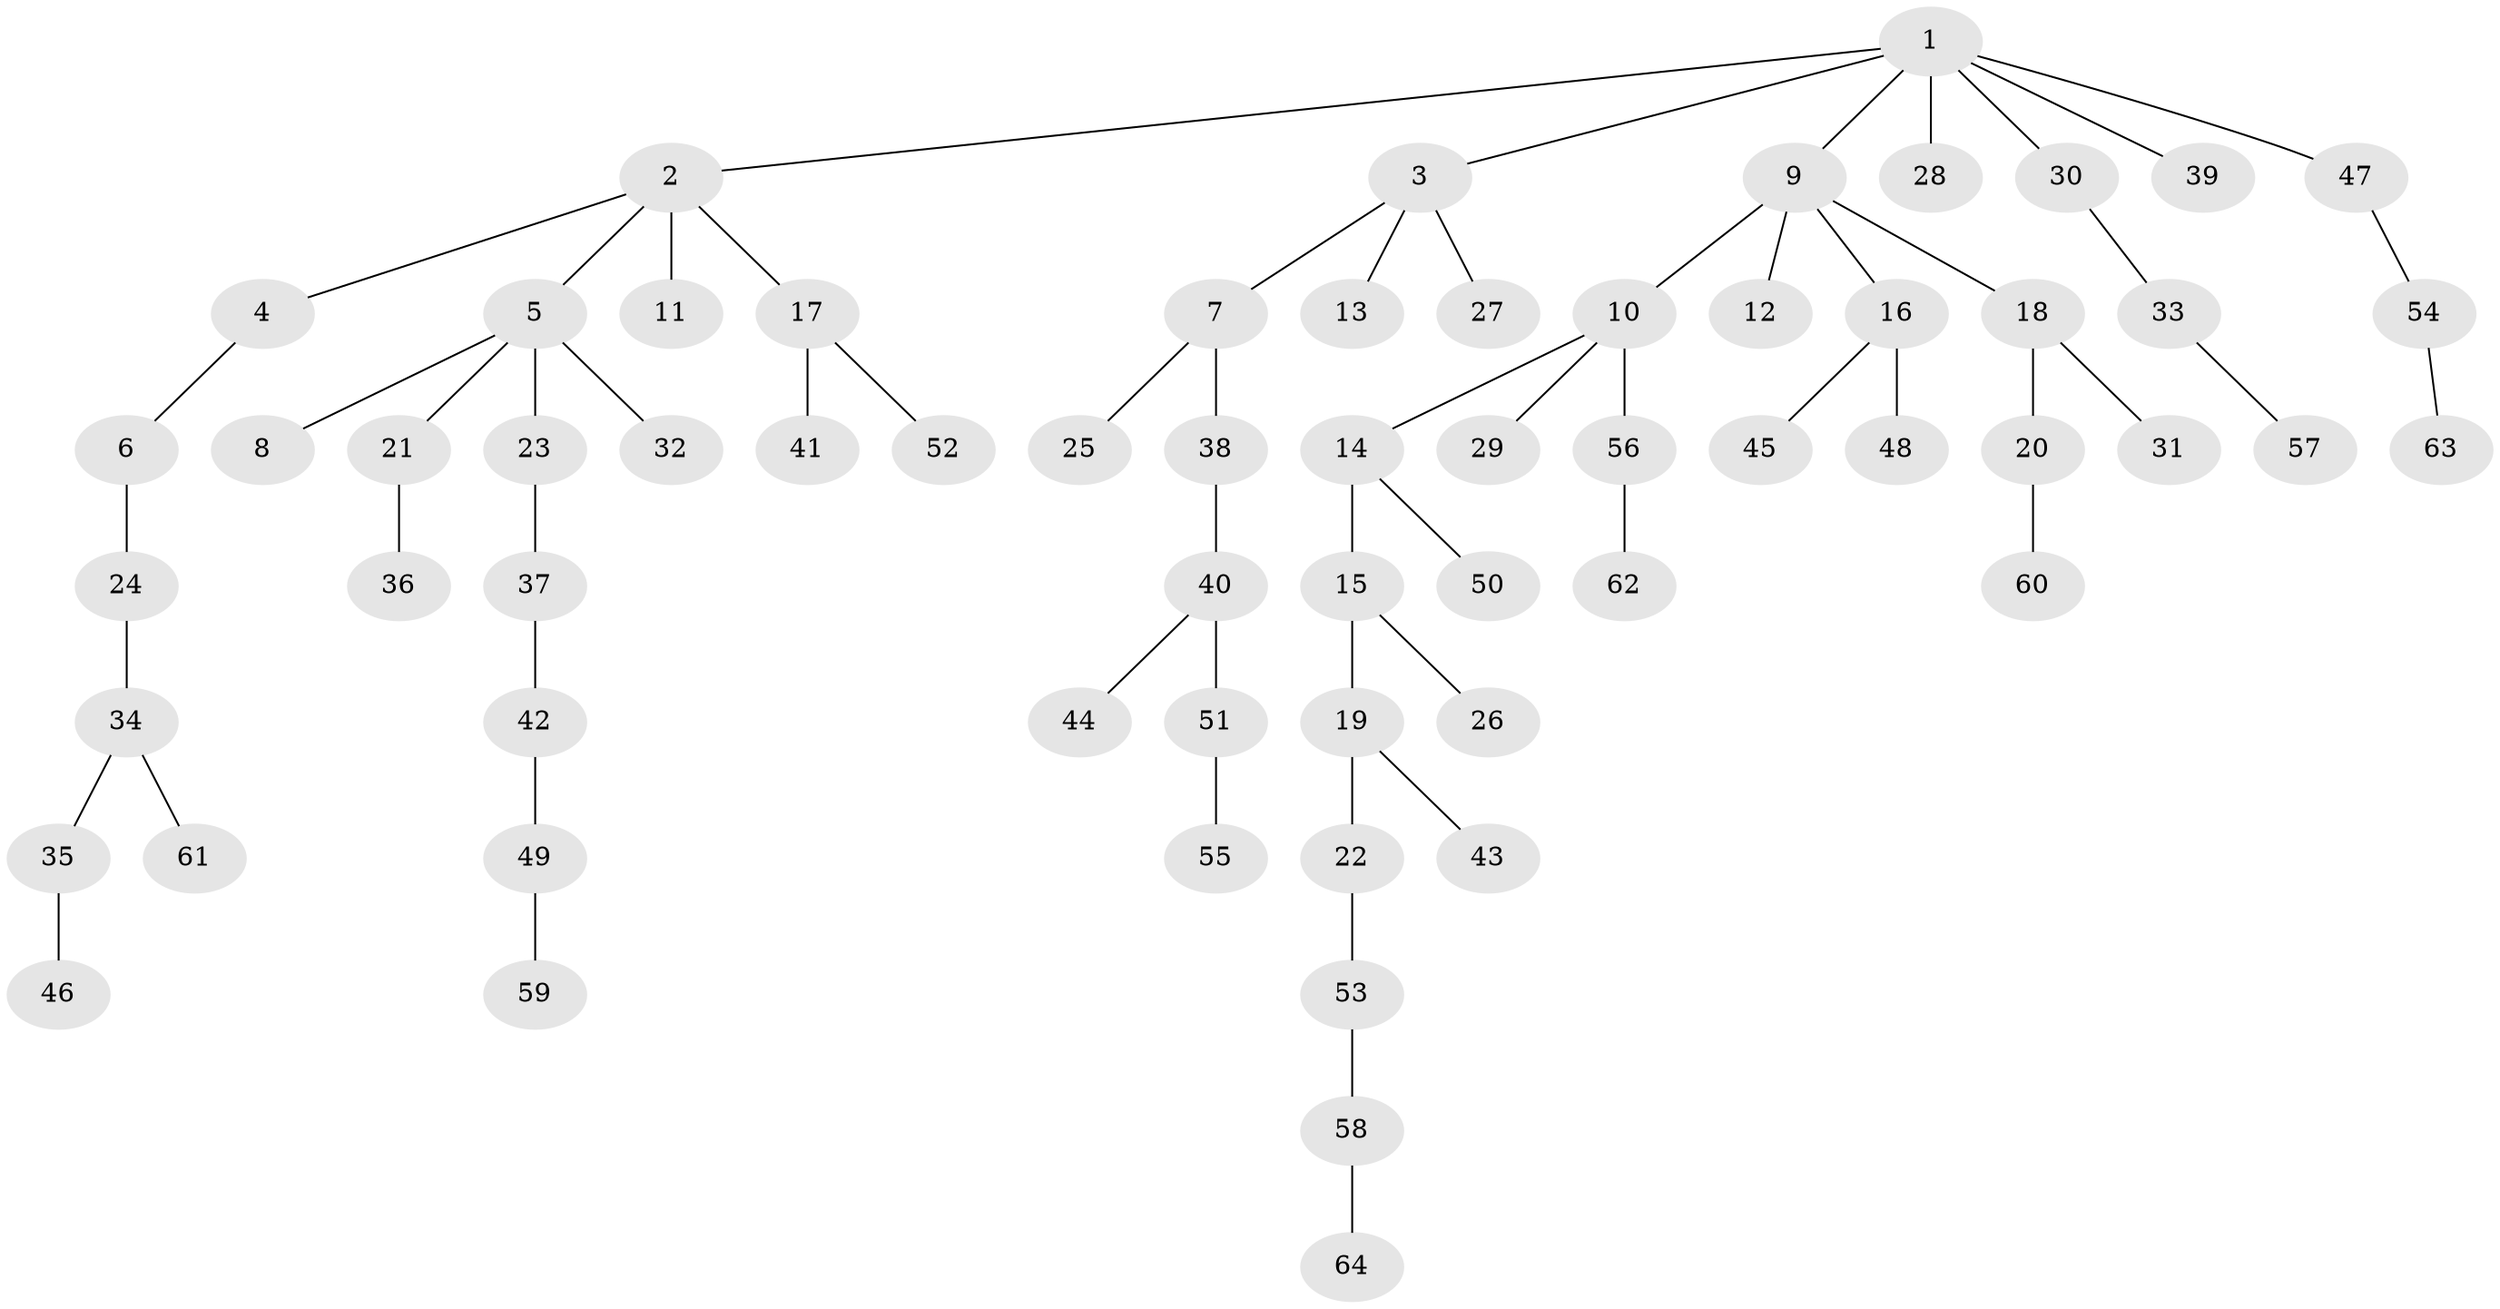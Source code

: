 // Generated by graph-tools (version 1.1) at 2025/53/03/09/25 04:53:48]
// undirected, 64 vertices, 63 edges
graph export_dot {
graph [start="1"]
  node [color=gray90,style=filled];
  1;
  2;
  3;
  4;
  5;
  6;
  7;
  8;
  9;
  10;
  11;
  12;
  13;
  14;
  15;
  16;
  17;
  18;
  19;
  20;
  21;
  22;
  23;
  24;
  25;
  26;
  27;
  28;
  29;
  30;
  31;
  32;
  33;
  34;
  35;
  36;
  37;
  38;
  39;
  40;
  41;
  42;
  43;
  44;
  45;
  46;
  47;
  48;
  49;
  50;
  51;
  52;
  53;
  54;
  55;
  56;
  57;
  58;
  59;
  60;
  61;
  62;
  63;
  64;
  1 -- 2;
  1 -- 3;
  1 -- 9;
  1 -- 28;
  1 -- 30;
  1 -- 39;
  1 -- 47;
  2 -- 4;
  2 -- 5;
  2 -- 11;
  2 -- 17;
  3 -- 7;
  3 -- 13;
  3 -- 27;
  4 -- 6;
  5 -- 8;
  5 -- 21;
  5 -- 23;
  5 -- 32;
  6 -- 24;
  7 -- 25;
  7 -- 38;
  9 -- 10;
  9 -- 12;
  9 -- 16;
  9 -- 18;
  10 -- 14;
  10 -- 29;
  10 -- 56;
  14 -- 15;
  14 -- 50;
  15 -- 19;
  15 -- 26;
  16 -- 45;
  16 -- 48;
  17 -- 41;
  17 -- 52;
  18 -- 20;
  18 -- 31;
  19 -- 22;
  19 -- 43;
  20 -- 60;
  21 -- 36;
  22 -- 53;
  23 -- 37;
  24 -- 34;
  30 -- 33;
  33 -- 57;
  34 -- 35;
  34 -- 61;
  35 -- 46;
  37 -- 42;
  38 -- 40;
  40 -- 44;
  40 -- 51;
  42 -- 49;
  47 -- 54;
  49 -- 59;
  51 -- 55;
  53 -- 58;
  54 -- 63;
  56 -- 62;
  58 -- 64;
}
